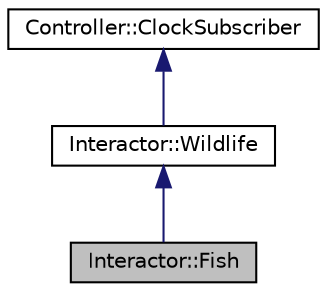 digraph "Interactor::Fish"
{
 // LATEX_PDF_SIZE
  edge [fontname="Helvetica",fontsize="10",labelfontname="Helvetica",labelfontsize="10"];
  node [fontname="Helvetica",fontsize="10",shape=record];
  Node1 [label="Interactor::Fish",height=0.2,width=0.4,color="black", fillcolor="grey75", style="filled", fontcolor="black",tooltip="class Fish -"];
  Node2 -> Node1 [dir="back",color="midnightblue",fontsize="10",style="solid",fontname="Helvetica"];
  Node2 [label="Interactor::Wildlife",height=0.2,width=0.4,color="black", fillcolor="white", style="filled",URL="$classInteractor_1_1Wildlife.html",tooltip="class Wildlife -"];
  Node3 -> Node2 [dir="back",color="midnightblue",fontsize="10",style="solid",fontname="Helvetica"];
  Node3 [label="Controller::ClockSubscriber",height=0.2,width=0.4,color="black", fillcolor="white", style="filled",URL="$classController_1_1ClockSubscriber.html",tooltip="class ClockSubscriber -"];
}
